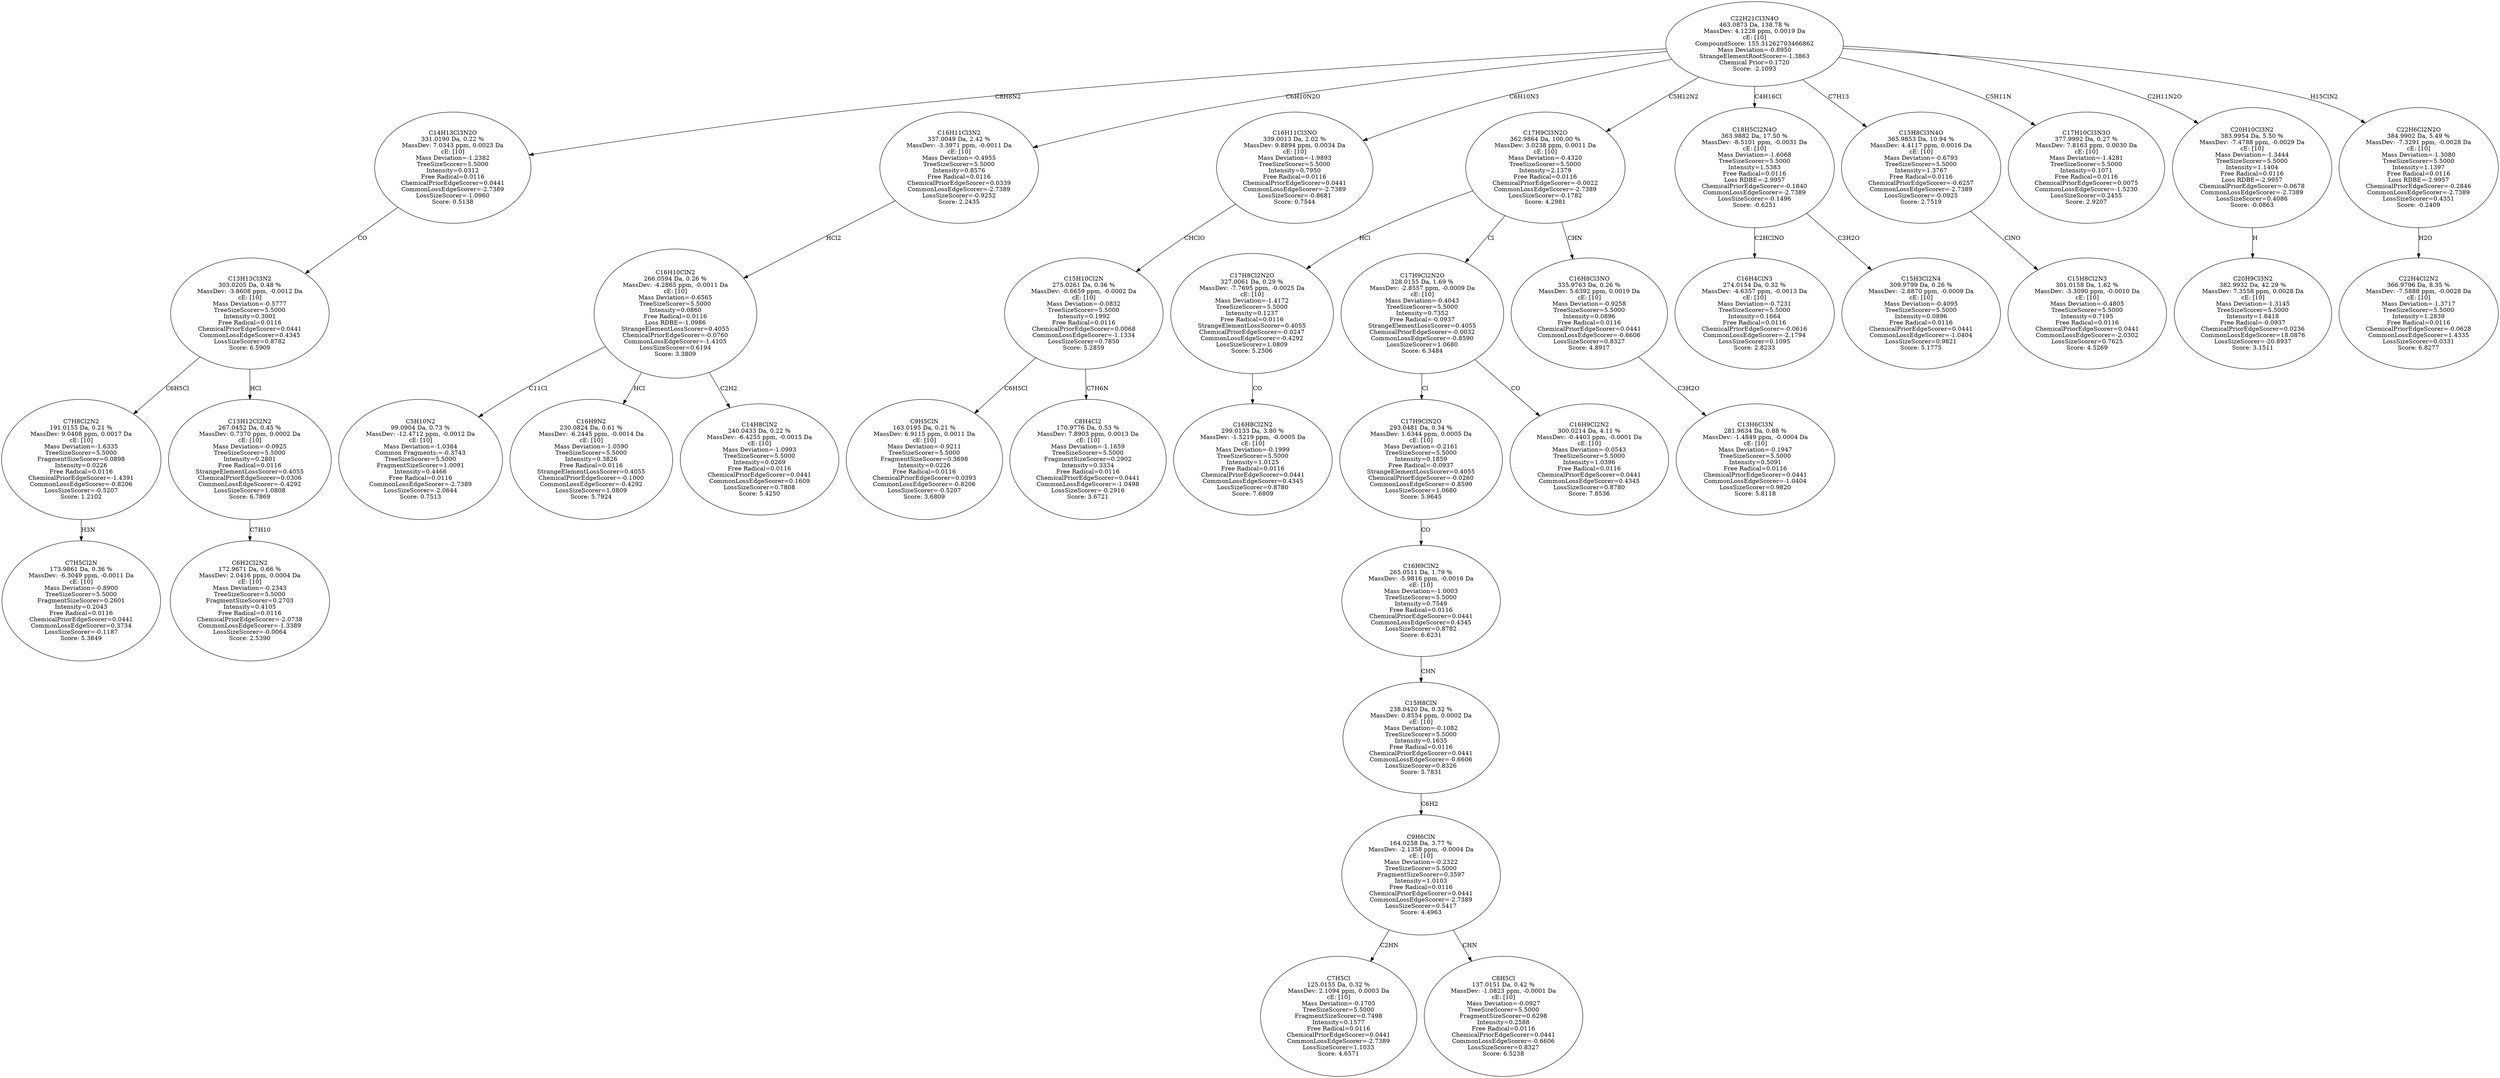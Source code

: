strict digraph {
v1 [label="C7H5Cl2N\n173.9861 Da, 0.36 %\nMassDev: -6.3049 ppm, -0.0011 Da\ncE: [10]\nMass Deviation=-0.8900\nTreeSizeScorer=5.5000\nFragmentSizeScorer=0.2601\nIntensity=0.2043\nFree Radical=0.0116\nChemicalPriorEdgeScorer=0.0441\nCommonLossEdgeScorer=0.3734\nLossSizeScorer=-0.1187\nScore: 5.3849"];
v2 [label="C7H8Cl2N2\n191.0155 Da, 0.21 %\nMassDev: 9.0408 ppm, 0.0017 Da\ncE: [10]\nMass Deviation=-1.6335\nTreeSizeScorer=5.5000\nFragmentSizeScorer=0.0898\nIntensity=0.0226\nFree Radical=0.0116\nChemicalPriorEdgeScorer=-1.4391\nCommonLossEdgeScorer=-0.8206\nLossSizeScorer=-0.5207\nScore: 1.2102"];
v3 [label="C6H2Cl2N2\n172.9671 Da, 0.66 %\nMassDev: 2.0416 ppm, 0.0004 Da\ncE: [10]\nMass Deviation=-0.2343\nTreeSizeScorer=5.5000\nFragmentSizeScorer=0.2703\nIntensity=0.4105\nFree Radical=0.0116\nChemicalPriorEdgeScorer=-2.0738\nCommonLossEdgeScorer=-1.3389\nLossSizeScorer=-0.0064\nScore: 2.5390"];
v4 [label="C13H12Cl2N2\n267.0452 Da, 0.45 %\nMassDev: 0.7370 ppm, 0.0002 Da\ncE: [10]\nMass Deviation=-0.0925\nTreeSizeScorer=5.5000\nIntensity=0.2801\nFree Radical=0.0116\nStrangeElementLossScorer=0.4055\nChemicalPriorEdgeScorer=0.0306\nCommonLossEdgeScorer=-0.4292\nLossSizeScorer=1.0808\nScore: 6.7869"];
v5 [label="C13H13Cl3N2\n303.0205 Da, 0.48 %\nMassDev: -3.8608 ppm, -0.0012 Da\ncE: [10]\nMass Deviation=-0.5777\nTreeSizeScorer=5.5000\nIntensity=0.3001\nFree Radical=0.0116\nChemicalPriorEdgeScorer=0.0441\nCommonLossEdgeScorer=0.4345\nLossSizeScorer=0.8782\nScore: 6.5909"];
v6 [label="C14H13Cl3N2O\n331.0190 Da, 0.22 %\nMassDev: 7.0343 ppm, 0.0023 Da\ncE: [10]\nMass Deviation=-1.2382\nTreeSizeScorer=5.5000\nIntensity=0.0312\nFree Radical=0.0116\nChemicalPriorEdgeScorer=0.0441\nCommonLossEdgeScorer=-2.7389\nLossSizeScorer=-1.0960\nScore: 0.5138"];
v7 [label="C5H10N2\n99.0904 Da, 0.73 %\nMassDev: -12.4712 ppm, -0.0012 Da\ncE: [10]\nMass Deviation=-1.0384\nCommon Fragments:=-0.3743\nTreeSizeScorer=5.5000\nFragmentSizeScorer=1.0091\nIntensity=0.4466\nFree Radical=0.0116\nCommonLossEdgeScorer=-2.7389\nLossSizeScorer=-2.0644\nScore: 0.7513"];
v8 [label="C16H9N2\n230.0824 Da, 0.61 %\nMassDev: -6.2445 ppm, -0.0014 Da\ncE: [10]\nMass Deviation=-1.0590\nTreeSizeScorer=5.5000\nIntensity=0.3826\nFree Radical=0.0116\nStrangeElementLossScorer=0.4055\nChemicalPriorEdgeScorer=-0.1000\nCommonLossEdgeScorer=-0.4292\nLossSizeScorer=1.0809\nScore: 5.7924"];
v9 [label="C14H8ClN2\n240.0433 Da, 0.22 %\nMassDev: -6.4255 ppm, -0.0015 Da\ncE: [10]\nMass Deviation=-1.0993\nTreeSizeScorer=5.5000\nIntensity=0.0269\nFree Radical=0.0116\nChemicalPriorEdgeScorer=0.0441\nCommonLossEdgeScorer=0.1609\nLossSizeScorer=0.7808\nScore: 5.4250"];
v10 [label="C16H10ClN2\n266.0594 Da, 0.26 %\nMassDev: -4.2865 ppm, -0.0011 Da\ncE: [10]\nMass Deviation=-0.6565\nTreeSizeScorer=5.5000\nIntensity=0.0860\nFree Radical=0.0116\nLoss RDBE=-1.0986\nStrangeElementLossScorer=0.4055\nChemicalPriorEdgeScorer=-0.0760\nCommonLossEdgeScorer=-1.4105\nLossSizeScorer=0.6194\nScore: 3.3809"];
v11 [label="C16H11Cl3N2\n337.0049 Da, 2.42 %\nMassDev: -3.3971 ppm, -0.0011 Da\ncE: [10]\nMass Deviation=-0.4955\nTreeSizeScorer=5.5000\nIntensity=0.8576\nFree Radical=0.0116\nChemicalPriorEdgeScorer=0.0339\nCommonLossEdgeScorer=-2.7389\nLossSizeScorer=-0.9252\nScore: 2.2435"];
v12 [label="C9H5ClN\n163.0195 Da, 0.21 %\nMassDev: 6.9115 ppm, 0.0011 Da\ncE: [10]\nMass Deviation=-0.9211\nTreeSizeScorer=5.5000\nFragmentSizeScorer=0.3698\nIntensity=0.0226\nFree Radical=0.0116\nChemicalPriorEdgeScorer=0.0393\nCommonLossEdgeScorer=-0.8206\nLossSizeScorer=-0.5207\nScore: 3.6809"];
v13 [label="C8H4Cl2\n170.9776 Da, 0.53 %\nMassDev: 7.8903 ppm, 0.0013 Da\ncE: [10]\nMass Deviation=-1.1659\nTreeSizeScorer=5.5000\nFragmentSizeScorer=0.2902\nIntensity=0.3334\nFree Radical=0.0116\nChemicalPriorEdgeScorer=0.0441\nCommonLossEdgeScorer=-1.0498\nLossSizeScorer=-0.2916\nScore: 3.6721"];
v14 [label="C15H10Cl2N\n275.0261 Da, 0.36 %\nMassDev: -0.6659 ppm, -0.0002 Da\ncE: [10]\nMass Deviation=-0.0832\nTreeSizeScorer=5.5000\nIntensity=0.1992\nFree Radical=0.0116\nChemicalPriorEdgeScorer=0.0068\nCommonLossEdgeScorer=-1.1334\nLossSizeScorer=0.7850\nScore: 5.2859"];
v15 [label="C16H11Cl3NO\n339.0013 Da, 2.02 %\nMassDev: 9.8894 ppm, 0.0034 Da\ncE: [10]\nMass Deviation=-1.9893\nTreeSizeScorer=5.5000\nIntensity=0.7950\nFree Radical=0.0116\nChemicalPriorEdgeScorer=0.0441\nCommonLossEdgeScorer=-2.7389\nLossSizeScorer=-0.8681\nScore: 0.7544"];
v16 [label="C16H8Cl2N2\n299.0133 Da, 3.80 %\nMassDev: -1.5219 ppm, -0.0005 Da\ncE: [10]\nMass Deviation=-0.1999\nTreeSizeScorer=5.5000\nIntensity=1.0125\nFree Radical=0.0116\nChemicalPriorEdgeScorer=0.0441\nCommonLossEdgeScorer=0.4345\nLossSizeScorer=0.8780\nScore: 7.6809"];
v17 [label="C17H8Cl2N2O\n327.0061 Da, 0.29 %\nMassDev: -7.7695 ppm, -0.0025 Da\ncE: [10]\nMass Deviation=-1.4172\nTreeSizeScorer=5.5000\nIntensity=0.1237\nFree Radical=0.0116\nStrangeElementLossScorer=0.4055\nChemicalPriorEdgeScorer=-0.0247\nCommonLossEdgeScorer=-0.4292\nLossSizeScorer=1.0809\nScore: 5.2506"];
v18 [label="C7H5Cl\n125.0155 Da, 0.32 %\nMassDev: 2.1094 ppm, 0.0003 Da\ncE: [10]\nMass Deviation=-0.1705\nTreeSizeScorer=5.5000\nFragmentSizeScorer=0.7498\nIntensity=0.1577\nFree Radical=0.0116\nChemicalPriorEdgeScorer=0.0441\nCommonLossEdgeScorer=-2.7389\nLossSizeScorer=1.1033\nScore: 4.6571"];
v19 [label="C8H5Cl\n137.0151 Da, 0.42 %\nMassDev: -1.0823 ppm, -0.0001 Da\ncE: [10]\nMass Deviation=-0.0927\nTreeSizeScorer=5.5000\nFragmentSizeScorer=0.6298\nIntensity=0.2588\nFree Radical=0.0116\nChemicalPriorEdgeScorer=0.0441\nCommonLossEdgeScorer=-0.6606\nLossSizeScorer=0.8327\nScore: 6.5238"];
v20 [label="C9H6ClN\n164.0258 Da, 3.77 %\nMassDev: -2.1358 ppm, -0.0004 Da\ncE: [10]\nMass Deviation=-0.2322\nTreeSizeScorer=5.5000\nFragmentSizeScorer=0.3597\nIntensity=1.0103\nFree Radical=0.0116\nChemicalPriorEdgeScorer=0.0441\nCommonLossEdgeScorer=-2.7389\nLossSizeScorer=0.5417\nScore: 4.4963"];
v21 [label="C15H8ClN\n238.0420 Da, 0.32 %\nMassDev: 0.8554 ppm, 0.0002 Da\ncE: [10]\nMass Deviation=-0.1082\nTreeSizeScorer=5.5000\nIntensity=0.1635\nFree Radical=0.0116\nChemicalPriorEdgeScorer=0.0441\nCommonLossEdgeScorer=-0.6606\nLossSizeScorer=0.8326\nScore: 5.7831"];
v22 [label="C16H9ClN2\n265.0511 Da, 1.79 %\nMassDev: -5.9816 ppm, -0.0016 Da\ncE: [10]\nMass Deviation=-1.0003\nTreeSizeScorer=5.5000\nIntensity=0.7549\nFree Radical=0.0116\nChemicalPriorEdgeScorer=0.0441\nCommonLossEdgeScorer=0.4345\nLossSizeScorer=0.8782\nScore: 6.6231"];
v23 [label="C17H9ClN2O\n293.0481 Da, 0.34 %\nMassDev: 1.6344 ppm, 0.0005 Da\ncE: [10]\nMass Deviation=-0.2161\nTreeSizeScorer=5.5000\nIntensity=0.1859\nFree Radical=-0.0937\nStrangeElementLossScorer=0.4055\nChemicalPriorEdgeScorer=-0.0260\nCommonLossEdgeScorer=-0.8590\nLossSizeScorer=1.0680\nScore: 5.9645"];
v24 [label="C16H9Cl2N2\n300.0214 Da, 4.11 %\nMassDev: -0.4403 ppm, -0.0001 Da\ncE: [10]\nMass Deviation=-0.0543\nTreeSizeScorer=5.5000\nIntensity=1.0396\nFree Radical=0.0116\nChemicalPriorEdgeScorer=0.0441\nCommonLossEdgeScorer=0.4345\nLossSizeScorer=0.8780\nScore: 7.8536"];
v25 [label="C17H9Cl2N2O\n328.0155 Da, 1.69 %\nMassDev: -2.8557 ppm, -0.0009 Da\ncE: [10]\nMass Deviation=-0.4043\nTreeSizeScorer=5.5000\nIntensity=0.7352\nFree Radical=-0.0937\nStrangeElementLossScorer=0.4055\nChemicalPriorEdgeScorer=-0.0032\nCommonLossEdgeScorer=-0.8590\nLossSizeScorer=1.0680\nScore: 6.3484"];
v26 [label="C13H6Cl3N\n281.9634 Da, 0.88 %\nMassDev: -1.4849 ppm, -0.0004 Da\ncE: [10]\nMass Deviation=-0.1947\nTreeSizeScorer=5.5000\nIntensity=0.5091\nFree Radical=0.0116\nChemicalPriorEdgeScorer=0.0441\nCommonLossEdgeScorer=-1.0404\nLossSizeScorer=0.9820\nScore: 5.8118"];
v27 [label="C16H8Cl3NO\n335.9763 Da, 0.26 %\nMassDev: 5.6392 ppm, 0.0019 Da\ncE: [10]\nMass Deviation=-0.9258\nTreeSizeScorer=5.5000\nIntensity=0.0896\nFree Radical=0.0116\nChemicalPriorEdgeScorer=0.0441\nCommonLossEdgeScorer=-0.6606\nLossSizeScorer=0.8327\nScore: 4.8917"];
v28 [label="C17H9Cl3N2O\n362.9864 Da, 100.00 %\nMassDev: 3.0238 ppm, 0.0011 Da\ncE: [10]\nMass Deviation=-0.4320\nTreeSizeScorer=5.5000\nIntensity=2.1379\nFree Radical=0.0116\nChemicalPriorEdgeScorer=-0.0022\nCommonLossEdgeScorer=-2.7389\nLossSizeScorer=-0.1782\nScore: 4.2981"];
v29 [label="C16H4ClN3\n274.0154 Da, 0.32 %\nMassDev: -4.6357 ppm, -0.0013 Da\ncE: [10]\nMass Deviation=-0.7231\nTreeSizeScorer=5.5000\nIntensity=0.1664\nFree Radical=0.0116\nChemicalPriorEdgeScorer=-0.0616\nCommonLossEdgeScorer=-2.1794\nLossSizeScorer=0.1095\nScore: 2.8233"];
v30 [label="C15H3Cl2N4\n309.9799 Da, 0.26 %\nMassDev: -2.8870 ppm, -0.0009 Da\ncE: [10]\nMass Deviation=-0.4095\nTreeSizeScorer=5.5000\nIntensity=0.0896\nFree Radical=0.0116\nChemicalPriorEdgeScorer=0.0441\nCommonLossEdgeScorer=-1.0404\nLossSizeScorer=0.9821\nScore: 5.1775"];
v31 [label="C18H5Cl2N4O\n363.9882 Da, 17.50 %\nMassDev: -8.5101 ppm, -0.0031 Da\ncE: [10]\nMass Deviation=-1.6068\nTreeSizeScorer=5.5000\nIntensity=1.5383\nFree Radical=0.0116\nLoss RDBE=-2.9957\nChemicalPriorEdgeScorer=-0.1840\nCommonLossEdgeScorer=-2.7389\nLossSizeScorer=-0.1496\nScore: -0.6251"];
v32 [label="C15H8Cl2N3\n301.0158 Da, 1.62 %\nMassDev: -3.3090 ppm, -0.0010 Da\ncE: [10]\nMass Deviation=-0.4805\nTreeSizeScorer=5.5000\nIntensity=0.7195\nFree Radical=0.0116\nChemicalPriorEdgeScorer=0.0441\nCommonLossEdgeScorer=-2.0302\nLossSizeScorer=0.7625\nScore: 4.5269"];
v33 [label="C15H8Cl3N4O\n365.9853 Da, 10.94 %\nMassDev: 4.4117 ppm, 0.0016 Da\ncE: [10]\nMass Deviation=-0.6793\nTreeSizeScorer=5.5000\nIntensity=1.3767\nFree Radical=0.0116\nChemicalPriorEdgeScorer=-0.6257\nCommonLossEdgeScorer=-2.7389\nLossSizeScorer=-0.0925\nScore: 2.7519"];
v34 [label="C17H10Cl3N3O\n377.9992 Da, 0.27 %\nMassDev: 7.8163 ppm, 0.0030 Da\ncE: [10]\nMass Deviation=-1.4281\nTreeSizeScorer=5.5000\nIntensity=0.1071\nFree Radical=0.0116\nChemicalPriorEdgeScorer=0.0075\nCommonLossEdgeScorer=-1.5230\nLossSizeScorer=0.2455\nScore: 2.9207"];
v35 [label="C20H9Cl3N2\n382.9932 Da, 42.29 %\nMassDev: 7.3558 ppm, 0.0028 Da\ncE: [10]\nMass Deviation=-1.3145\nTreeSizeScorer=5.5000\nIntensity=1.8418\nFree Radical=-0.0937\nChemicalPriorEdgeScorer=0.0236\nCommonLossEdgeScorer=18.0876\nLossSizeScorer=-20.8937\nScore: 3.1511"];
v36 [label="C20H10Cl3N2\n383.9954 Da, 5.50 %\nMassDev: -7.4788 ppm, -0.0029 Da\ncE: [10]\nMass Deviation=-1.3444\nTreeSizeScorer=5.5000\nIntensity=1.1404\nFree Radical=0.0116\nLoss RDBE=-2.9957\nChemicalPriorEdgeScorer=-0.0678\nCommonLossEdgeScorer=-2.7389\nLossSizeScorer=0.4086\nScore: -0.0863"];
v37 [label="C22H4Cl2N2\n366.9796 Da, 8.35 %\nMassDev: -7.5888 ppm, -0.0028 Da\ncE: [10]\nMass Deviation=-1.3717\nTreeSizeScorer=5.5000\nIntensity=1.2839\nFree Radical=0.0116\nChemicalPriorEdgeScorer=-0.0628\nCommonLossEdgeScorer=1.4335\nLossSizeScorer=0.0331\nScore: 6.8277"];
v38 [label="C22H6Cl2N2O\n384.9902 Da, 5.49 %\nMassDev: -7.3291 ppm, -0.0028 Da\ncE: [10]\nMass Deviation=-1.3080\nTreeSizeScorer=5.5000\nIntensity=1.1397\nFree Radical=0.0116\nLoss RDBE=-2.9957\nChemicalPriorEdgeScorer=-0.2846\nCommonLossEdgeScorer=-2.7389\nLossSizeScorer=0.4351\nScore: -0.2409"];
v39 [label="C22H21Cl3N4O\n463.0873 Da, 138.78 %\nMassDev: 4.1228 ppm, 0.0019 Da\ncE: [10]\nCompoundScore: 155.31262703466862\nMass Deviation=-0.8950\nStrangeElementRootScorer=-1.3863\nChemical Prior=0.1720\nScore: -2.1093"];
v2 -> v1 [label="H3N"];
v5 -> v2 [label="C6H5Cl"];
v4 -> v3 [label="C7H10"];
v5 -> v4 [label="HCl"];
v6 -> v5 [label="CO"];
v39 -> v6 [label="C8H8N2"];
v10 -> v7 [label="C11Cl"];
v10 -> v8 [label="HCl"];
v10 -> v9 [label="C2H2"];
v11 -> v10 [label="HCl2"];
v39 -> v11 [label="C6H10N2O"];
v14 -> v12 [label="C6H5Cl"];
v14 -> v13 [label="C7H6N"];
v15 -> v14 [label="CHClO"];
v39 -> v15 [label="C6H10N3"];
v17 -> v16 [label="CO"];
v28 -> v17 [label="HCl"];
v20 -> v18 [label="C2HN"];
v20 -> v19 [label="CHN"];
v21 -> v20 [label="C6H2"];
v22 -> v21 [label="CHN"];
v23 -> v22 [label="CO"];
v25 -> v23 [label="Cl"];
v25 -> v24 [label="CO"];
v28 -> v25 [label="Cl"];
v27 -> v26 [label="C3H2O"];
v28 -> v27 [label="CHN"];
v39 -> v28 [label="C5H12N2"];
v31 -> v29 [label="C2HClNO"];
v31 -> v30 [label="C3H2O"];
v39 -> v31 [label="C4H16Cl"];
v33 -> v32 [label="ClNO"];
v39 -> v33 [label="C7H13"];
v39 -> v34 [label="C5H11N"];
v36 -> v35 [label="H"];
v39 -> v36 [label="C2H11N2O"];
v38 -> v37 [label="H2O"];
v39 -> v38 [label="H15ClN2"];
}